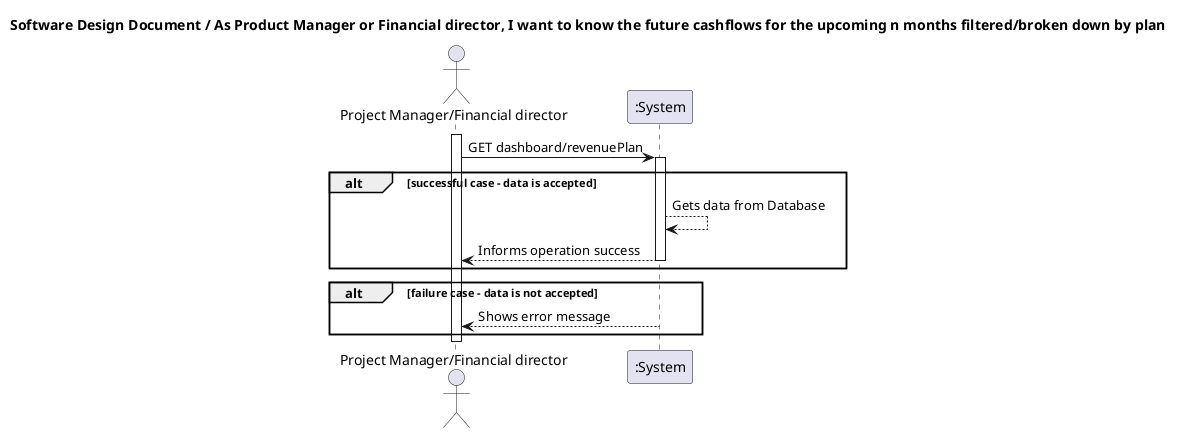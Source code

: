 @startuml
'https://plantuml.com/sequence-diagram
actor "Project Manager/Financial director" as MD
title Software Design Document / As Product Manager or Financial director, I want to know the future cashflows for the upcoming n months filtered/broken down by plan

activate MD
MD -> ":System" : GET dashboard/revenuePlan
alt successful case - data is accepted
activate ":System"
":System" --> ":System" : Gets data from Database
":System" --> MD : Informs operation success
deactivate ":System"

end

alt failure case - data is not accepted
activate ":System"
":System" --> MD : Shows error message
deactivate ":System"

end
deactivate MD
@enduml